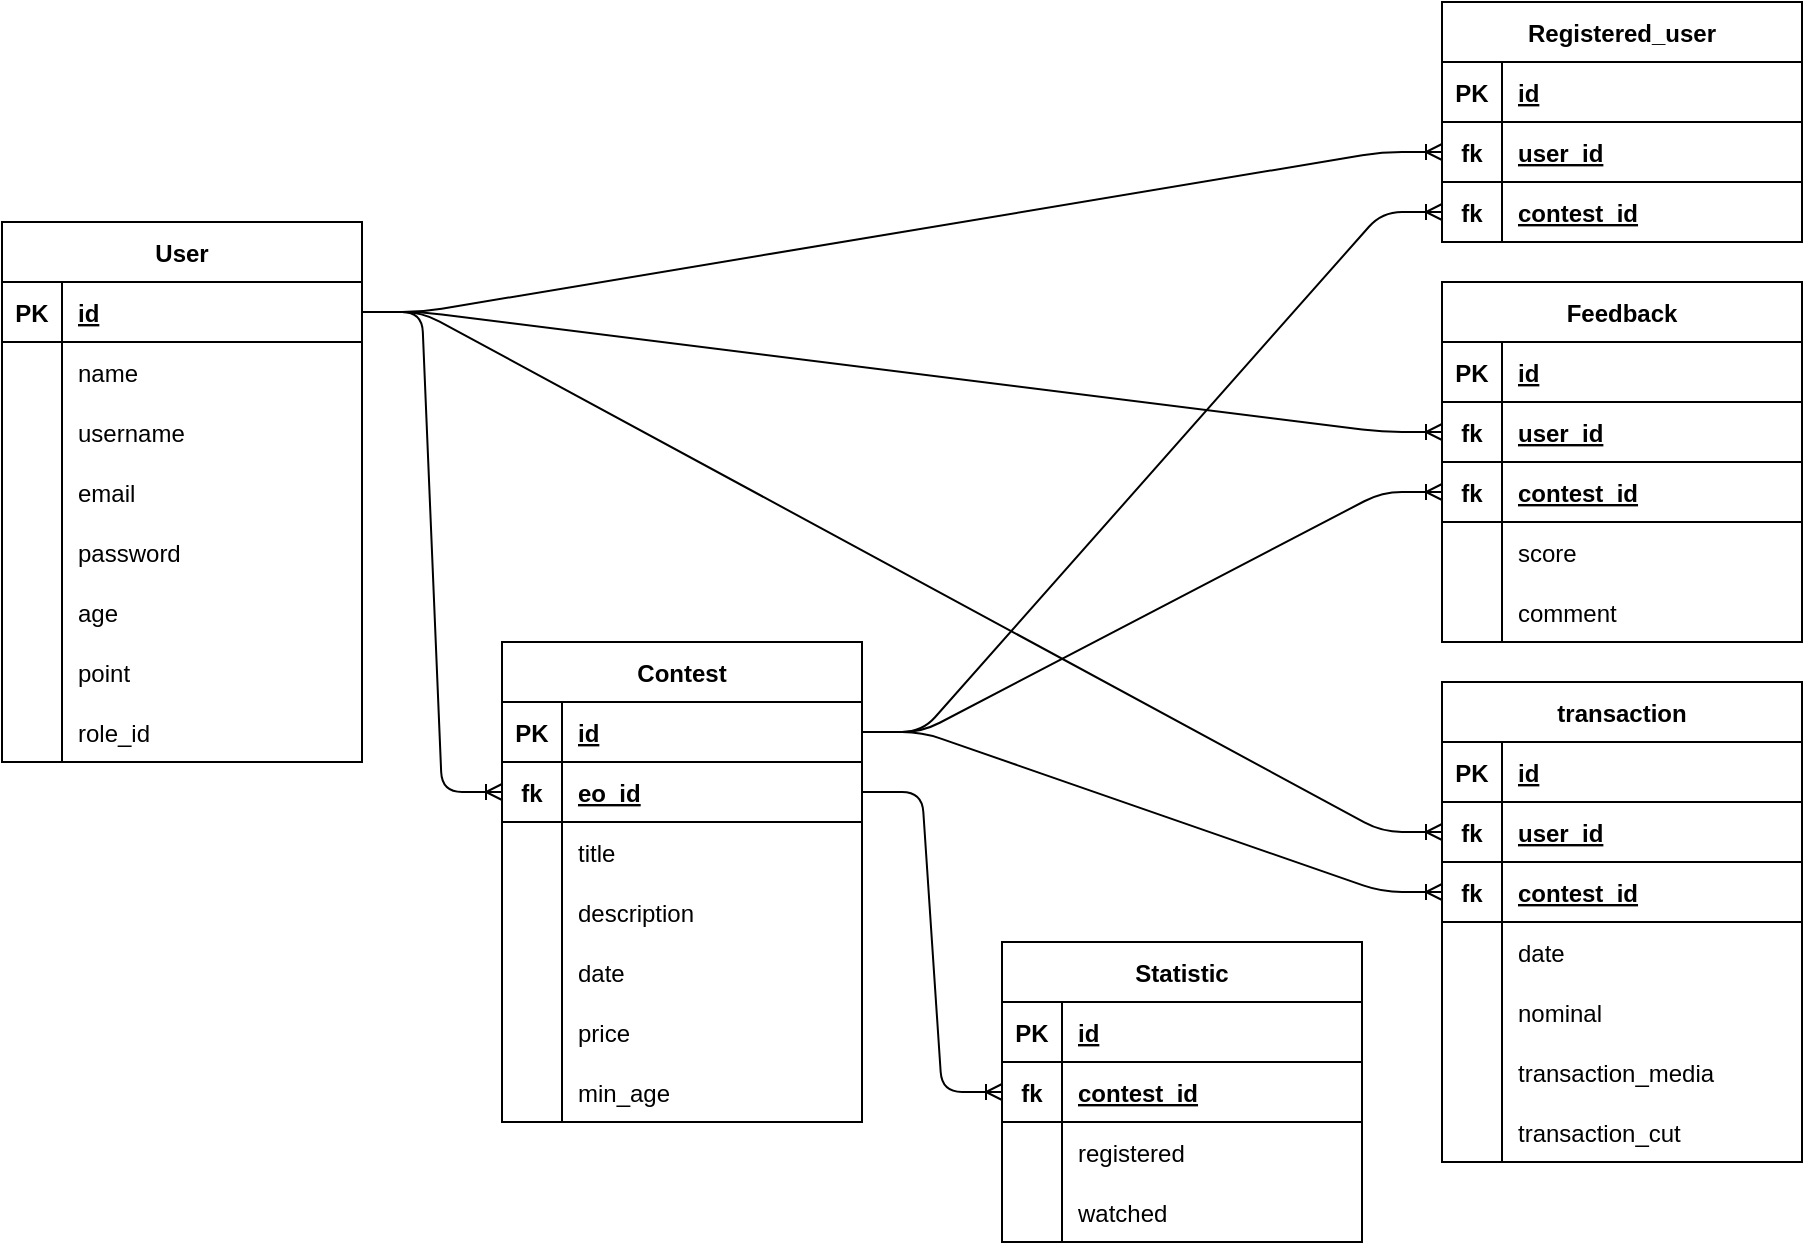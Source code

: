<mxfile version="13.7.9" type="device"><diagram id="289aoKU1SkO0a2Dhedqb" name="Page-1"><mxGraphModel dx="1240" dy="761" grid="1" gridSize="10" guides="1" tooltips="1" connect="1" arrows="1" fold="1" page="0" pageScale="1" pageWidth="850" pageHeight="1100" math="0" shadow="0"><root><mxCell id="0"/><mxCell id="1" parent="0"/><mxCell id="FfAV3dslwJQSL78X-hpX-55" style="edgeStyle=entityRelationEdgeStyle;orthogonalLoop=1;jettySize=auto;html=1;exitX=1;exitY=0.5;exitDx=0;exitDy=0;entryX=0;entryY=0.5;entryDx=0;entryDy=0;endArrow=ERoneToMany;fontSize=12;" parent="1" source="FfAV3dslwJQSL78X-hpX-2" target="FfAV3dslwJQSL78X-hpX-49" edge="1"><mxGeometry relative="1" as="geometry"/></mxCell><mxCell id="BCrbyeC83OzOymxAbKwZ-53" style="edgeStyle=entityRelationEdgeStyle;orthogonalLoop=1;jettySize=auto;html=1;exitX=1;exitY=0.5;exitDx=0;exitDy=0;entryX=0;entryY=0.5;entryDx=0;entryDy=0;endArrow=ERoneToMany;fontSize=12;" edge="1" parent="1" source="FfAV3dslwJQSL78X-hpX-28" target="BCrbyeC83OzOymxAbKwZ-49"><mxGeometry relative="1" as="geometry"/></mxCell><mxCell id="BCrbyeC83OzOymxAbKwZ-54" style="edgeStyle=entityRelationEdgeStyle;orthogonalLoop=1;jettySize=auto;html=1;exitX=1;exitY=0.5;exitDx=0;exitDy=0;entryX=0;entryY=0.5;entryDx=0;entryDy=0;endArrow=ERoneToMany;fontSize=12;" edge="1" parent="1" source="FfAV3dslwJQSL78X-hpX-2" target="BCrbyeC83OzOymxAbKwZ-40"><mxGeometry relative="1" as="geometry"/></mxCell><mxCell id="BCrbyeC83OzOymxAbKwZ-55" style="edgeStyle=entityRelationEdgeStyle;orthogonalLoop=1;jettySize=auto;html=1;exitX=1;exitY=0.5;exitDx=0;exitDy=0;entryX=0;entryY=0.5;entryDx=0;entryDy=0;endArrow=ERoneToMany;fontSize=12;" edge="1" parent="1" source="FfAV3dslwJQSL78X-hpX-49" target="BCrbyeC83OzOymxAbKwZ-1"><mxGeometry relative="1" as="geometry"/></mxCell><mxCell id="BCrbyeC83OzOymxAbKwZ-56" style="edgeStyle=entityRelationEdgeStyle;orthogonalLoop=1;jettySize=auto;html=1;exitX=1;exitY=0.5;exitDx=0;exitDy=0;entryX=0;entryY=0.5;entryDx=0;entryDy=0;endArrow=ERoneToMany;fontSize=12;" edge="1" parent="1" source="FfAV3dslwJQSL78X-hpX-28" target="BCrbyeC83OzOymxAbKwZ-24"><mxGeometry relative="1" as="geometry"/></mxCell><mxCell id="BCrbyeC83OzOymxAbKwZ-57" style="edgeStyle=entityRelationEdgeStyle;orthogonalLoop=1;jettySize=auto;html=1;exitX=1;exitY=0.5;exitDx=0;exitDy=0;entryX=0;entryY=0.5;entryDx=0;entryDy=0;endArrow=ERoneToMany;fontSize=12;" edge="1" parent="1" source="FfAV3dslwJQSL78X-hpX-2" target="BCrbyeC83OzOymxAbKwZ-33"><mxGeometry relative="1" as="geometry"/></mxCell><mxCell id="BCrbyeC83OzOymxAbKwZ-89" style="edgeStyle=entityRelationEdgeStyle;orthogonalLoop=1;jettySize=auto;html=1;exitX=1;exitY=0.5;exitDx=0;exitDy=0;entryX=0;entryY=0.5;entryDx=0;entryDy=0;endArrow=ERoneToMany;fontSize=12;" edge="1" parent="1" source="FfAV3dslwJQSL78X-hpX-2" target="BCrbyeC83OzOymxAbKwZ-68"><mxGeometry relative="1" as="geometry"/></mxCell><mxCell id="BCrbyeC83OzOymxAbKwZ-90" style="edgeStyle=entityRelationEdgeStyle;orthogonalLoop=1;jettySize=auto;html=1;exitX=1;exitY=0.5;exitDx=0;exitDy=0;entryX=0;entryY=0.5;entryDx=0;entryDy=0;endArrow=ERoneToMany;fontSize=12;" edge="1" parent="1" source="FfAV3dslwJQSL78X-hpX-28" target="BCrbyeC83OzOymxAbKwZ-86"><mxGeometry relative="1" as="geometry"/></mxCell><mxCell id="FfAV3dslwJQSL78X-hpX-1" value="User" style="shape=table;startSize=30;container=1;collapsible=1;childLayout=tableLayout;fixedRows=1;rowLines=0;fontStyle=1;align=center;resizeLast=1;" parent="1" vertex="1"><mxGeometry x="40" y="150" width="180" height="270" as="geometry"/></mxCell><mxCell id="FfAV3dslwJQSL78X-hpX-2" value="" style="shape=partialRectangle;collapsible=0;dropTarget=0;pointerEvents=0;fillColor=none;top=0;left=0;bottom=1;right=0;points=[[0,0.5],[1,0.5]];portConstraint=eastwest;" parent="FfAV3dslwJQSL78X-hpX-1" vertex="1"><mxGeometry y="30" width="180" height="30" as="geometry"/></mxCell><mxCell id="FfAV3dslwJQSL78X-hpX-3" value="PK" style="shape=partialRectangle;connectable=0;fillColor=none;top=0;left=0;bottom=0;right=0;fontStyle=1;overflow=hidden;" parent="FfAV3dslwJQSL78X-hpX-2" vertex="1"><mxGeometry width="30" height="30" as="geometry"/></mxCell><mxCell id="FfAV3dslwJQSL78X-hpX-4" value="id" style="shape=partialRectangle;connectable=0;fillColor=none;top=0;left=0;bottom=0;right=0;align=left;spacingLeft=6;fontStyle=5;overflow=hidden;" parent="FfAV3dslwJQSL78X-hpX-2" vertex="1"><mxGeometry x="30" width="150" height="30" as="geometry"/></mxCell><mxCell id="FfAV3dslwJQSL78X-hpX-5" value="" style="shape=partialRectangle;collapsible=0;dropTarget=0;pointerEvents=0;fillColor=none;top=0;left=0;bottom=0;right=0;points=[[0,0.5],[1,0.5]];portConstraint=eastwest;" parent="FfAV3dslwJQSL78X-hpX-1" vertex="1"><mxGeometry y="60" width="180" height="30" as="geometry"/></mxCell><mxCell id="FfAV3dslwJQSL78X-hpX-6" value="" style="shape=partialRectangle;connectable=0;fillColor=none;top=0;left=0;bottom=0;right=0;editable=1;overflow=hidden;" parent="FfAV3dslwJQSL78X-hpX-5" vertex="1"><mxGeometry width="30" height="30" as="geometry"/></mxCell><mxCell id="FfAV3dslwJQSL78X-hpX-7" value="name" style="shape=partialRectangle;connectable=0;fillColor=none;top=0;left=0;bottom=0;right=0;align=left;spacingLeft=6;overflow=hidden;" parent="FfAV3dslwJQSL78X-hpX-5" vertex="1"><mxGeometry x="30" width="150" height="30" as="geometry"/></mxCell><mxCell id="FfAV3dslwJQSL78X-hpX-15" value="" style="shape=partialRectangle;collapsible=0;dropTarget=0;pointerEvents=0;fillColor=none;top=0;left=0;bottom=0;right=0;points=[[0,0.5],[1,0.5]];portConstraint=eastwest;" parent="FfAV3dslwJQSL78X-hpX-1" vertex="1"><mxGeometry y="90" width="180" height="30" as="geometry"/></mxCell><mxCell id="FfAV3dslwJQSL78X-hpX-16" value="" style="shape=partialRectangle;connectable=0;fillColor=none;top=0;left=0;bottom=0;right=0;editable=1;overflow=hidden;" parent="FfAV3dslwJQSL78X-hpX-15" vertex="1"><mxGeometry width="30" height="30" as="geometry"/></mxCell><mxCell id="FfAV3dslwJQSL78X-hpX-17" value="username" style="shape=partialRectangle;connectable=0;fillColor=none;top=0;left=0;bottom=0;right=0;align=left;spacingLeft=6;overflow=hidden;" parent="FfAV3dslwJQSL78X-hpX-15" vertex="1"><mxGeometry x="30" width="150" height="30" as="geometry"/></mxCell><mxCell id="FfAV3dslwJQSL78X-hpX-18" value="" style="shape=partialRectangle;collapsible=0;dropTarget=0;pointerEvents=0;fillColor=none;top=0;left=0;bottom=0;right=0;points=[[0,0.5],[1,0.5]];portConstraint=eastwest;" parent="FfAV3dslwJQSL78X-hpX-1" vertex="1"><mxGeometry y="120" width="180" height="30" as="geometry"/></mxCell><mxCell id="FfAV3dslwJQSL78X-hpX-19" value="" style="shape=partialRectangle;connectable=0;fillColor=none;top=0;left=0;bottom=0;right=0;editable=1;overflow=hidden;" parent="FfAV3dslwJQSL78X-hpX-18" vertex="1"><mxGeometry width="30" height="30" as="geometry"/></mxCell><mxCell id="FfAV3dslwJQSL78X-hpX-20" value="email" style="shape=partialRectangle;connectable=0;fillColor=none;top=0;left=0;bottom=0;right=0;align=left;spacingLeft=6;overflow=hidden;" parent="FfAV3dslwJQSL78X-hpX-18" vertex="1"><mxGeometry x="30" width="150" height="30" as="geometry"/></mxCell><mxCell id="FfAV3dslwJQSL78X-hpX-21" value="" style="shape=partialRectangle;collapsible=0;dropTarget=0;pointerEvents=0;fillColor=none;top=0;left=0;bottom=0;right=0;points=[[0,0.5],[1,0.5]];portConstraint=eastwest;" parent="FfAV3dslwJQSL78X-hpX-1" vertex="1"><mxGeometry y="150" width="180" height="30" as="geometry"/></mxCell><mxCell id="FfAV3dslwJQSL78X-hpX-22" value="" style="shape=partialRectangle;connectable=0;fillColor=none;top=0;left=0;bottom=0;right=0;editable=1;overflow=hidden;" parent="FfAV3dslwJQSL78X-hpX-21" vertex="1"><mxGeometry width="30" height="30" as="geometry"/></mxCell><mxCell id="FfAV3dslwJQSL78X-hpX-23" value="password" style="shape=partialRectangle;connectable=0;fillColor=none;top=0;left=0;bottom=0;right=0;align=left;spacingLeft=6;overflow=hidden;" parent="FfAV3dslwJQSL78X-hpX-21" vertex="1"><mxGeometry x="30" width="150" height="30" as="geometry"/></mxCell><mxCell id="FfAV3dslwJQSL78X-hpX-24" value="" style="shape=partialRectangle;collapsible=0;dropTarget=0;pointerEvents=0;fillColor=none;top=0;left=0;bottom=0;right=0;points=[[0,0.5],[1,0.5]];portConstraint=eastwest;" parent="FfAV3dslwJQSL78X-hpX-1" vertex="1"><mxGeometry y="180" width="180" height="30" as="geometry"/></mxCell><mxCell id="FfAV3dslwJQSL78X-hpX-25" value="" style="shape=partialRectangle;connectable=0;fillColor=none;top=0;left=0;bottom=0;right=0;editable=1;overflow=hidden;" parent="FfAV3dslwJQSL78X-hpX-24" vertex="1"><mxGeometry width="30" height="30" as="geometry"/></mxCell><mxCell id="FfAV3dslwJQSL78X-hpX-26" value="age" style="shape=partialRectangle;connectable=0;fillColor=none;top=0;left=0;bottom=0;right=0;align=left;spacingLeft=6;overflow=hidden;" parent="FfAV3dslwJQSL78X-hpX-24" vertex="1"><mxGeometry x="30" width="150" height="30" as="geometry"/></mxCell><mxCell id="BCrbyeC83OzOymxAbKwZ-58" value="" style="shape=partialRectangle;collapsible=0;dropTarget=0;pointerEvents=0;fillColor=none;top=0;left=0;bottom=0;right=0;points=[[0,0.5],[1,0.5]];portConstraint=eastwest;" vertex="1" parent="FfAV3dslwJQSL78X-hpX-1"><mxGeometry y="210" width="180" height="30" as="geometry"/></mxCell><mxCell id="BCrbyeC83OzOymxAbKwZ-59" value="" style="shape=partialRectangle;connectable=0;fillColor=none;top=0;left=0;bottom=0;right=0;editable=1;overflow=hidden;" vertex="1" parent="BCrbyeC83OzOymxAbKwZ-58"><mxGeometry width="30" height="30" as="geometry"/></mxCell><mxCell id="BCrbyeC83OzOymxAbKwZ-60" value="point" style="shape=partialRectangle;connectable=0;fillColor=none;top=0;left=0;bottom=0;right=0;align=left;spacingLeft=6;overflow=hidden;" vertex="1" parent="BCrbyeC83OzOymxAbKwZ-58"><mxGeometry x="30" width="150" height="30" as="geometry"/></mxCell><mxCell id="FfAV3dslwJQSL78X-hpX-46" value="" style="shape=partialRectangle;collapsible=0;dropTarget=0;pointerEvents=0;fillColor=none;top=0;left=0;bottom=0;right=0;points=[[0,0.5],[1,0.5]];portConstraint=eastwest;" parent="FfAV3dslwJQSL78X-hpX-1" vertex="1"><mxGeometry y="240" width="180" height="30" as="geometry"/></mxCell><mxCell id="FfAV3dslwJQSL78X-hpX-47" value="" style="shape=partialRectangle;connectable=0;fillColor=none;top=0;left=0;bottom=0;right=0;editable=1;overflow=hidden;" parent="FfAV3dslwJQSL78X-hpX-46" vertex="1"><mxGeometry width="30" height="30" as="geometry"/></mxCell><mxCell id="FfAV3dslwJQSL78X-hpX-48" value="role_id" style="shape=partialRectangle;connectable=0;fillColor=none;top=0;left=0;bottom=0;right=0;align=left;spacingLeft=6;overflow=hidden;" parent="FfAV3dslwJQSL78X-hpX-46" vertex="1"><mxGeometry x="30" width="150" height="30" as="geometry"/></mxCell><mxCell id="FfAV3dslwJQSL78X-hpX-27" value="Contest" style="shape=table;startSize=30;container=1;collapsible=1;childLayout=tableLayout;fixedRows=1;rowLines=0;fontStyle=1;align=center;resizeLast=1;" parent="1" vertex="1"><mxGeometry x="290" y="360" width="180" height="240" as="geometry"/></mxCell><mxCell id="FfAV3dslwJQSL78X-hpX-28" value="" style="shape=partialRectangle;collapsible=0;dropTarget=0;pointerEvents=0;fillColor=none;top=0;left=0;bottom=1;right=0;points=[[0,0.5],[1,0.5]];portConstraint=eastwest;" parent="FfAV3dslwJQSL78X-hpX-27" vertex="1"><mxGeometry y="30" width="180" height="30" as="geometry"/></mxCell><mxCell id="FfAV3dslwJQSL78X-hpX-29" value="PK" style="shape=partialRectangle;connectable=0;fillColor=none;top=0;left=0;bottom=0;right=0;fontStyle=1;overflow=hidden;" parent="FfAV3dslwJQSL78X-hpX-28" vertex="1"><mxGeometry width="30" height="30" as="geometry"/></mxCell><mxCell id="FfAV3dslwJQSL78X-hpX-30" value="id" style="shape=partialRectangle;connectable=0;fillColor=none;top=0;left=0;bottom=0;right=0;align=left;spacingLeft=6;fontStyle=5;overflow=hidden;" parent="FfAV3dslwJQSL78X-hpX-28" vertex="1"><mxGeometry x="30" width="150" height="30" as="geometry"/></mxCell><mxCell id="FfAV3dslwJQSL78X-hpX-49" value="" style="shape=partialRectangle;collapsible=0;dropTarget=0;pointerEvents=0;fillColor=none;top=0;left=0;bottom=1;right=0;points=[[0,0.5],[1,0.5]];portConstraint=eastwest;" parent="FfAV3dslwJQSL78X-hpX-27" vertex="1"><mxGeometry y="60" width="180" height="30" as="geometry"/></mxCell><mxCell id="FfAV3dslwJQSL78X-hpX-50" value="fk" style="shape=partialRectangle;connectable=0;fillColor=none;top=0;left=0;bottom=0;right=0;fontStyle=1;overflow=hidden;" parent="FfAV3dslwJQSL78X-hpX-49" vertex="1"><mxGeometry width="30" height="30" as="geometry"/></mxCell><mxCell id="FfAV3dslwJQSL78X-hpX-51" value="eo_id" style="shape=partialRectangle;connectable=0;fillColor=none;top=0;left=0;bottom=0;right=0;align=left;spacingLeft=6;fontStyle=5;overflow=hidden;" parent="FfAV3dslwJQSL78X-hpX-49" vertex="1"><mxGeometry x="30" width="150" height="30" as="geometry"/></mxCell><mxCell id="FfAV3dslwJQSL78X-hpX-34" value="" style="shape=partialRectangle;collapsible=0;dropTarget=0;pointerEvents=0;fillColor=none;top=0;left=0;bottom=0;right=0;points=[[0,0.5],[1,0.5]];portConstraint=eastwest;" parent="FfAV3dslwJQSL78X-hpX-27" vertex="1"><mxGeometry y="90" width="180" height="30" as="geometry"/></mxCell><mxCell id="FfAV3dslwJQSL78X-hpX-35" value="" style="shape=partialRectangle;connectable=0;fillColor=none;top=0;left=0;bottom=0;right=0;editable=1;overflow=hidden;" parent="FfAV3dslwJQSL78X-hpX-34" vertex="1"><mxGeometry width="30" height="30" as="geometry"/></mxCell><mxCell id="FfAV3dslwJQSL78X-hpX-36" value="title" style="shape=partialRectangle;connectable=0;fillColor=none;top=0;left=0;bottom=0;right=0;align=left;spacingLeft=6;overflow=hidden;" parent="FfAV3dslwJQSL78X-hpX-34" vertex="1"><mxGeometry x="30" width="150" height="30" as="geometry"/></mxCell><mxCell id="FfAV3dslwJQSL78X-hpX-37" value="" style="shape=partialRectangle;collapsible=0;dropTarget=0;pointerEvents=0;fillColor=none;top=0;left=0;bottom=0;right=0;points=[[0,0.5],[1,0.5]];portConstraint=eastwest;" parent="FfAV3dslwJQSL78X-hpX-27" vertex="1"><mxGeometry y="120" width="180" height="30" as="geometry"/></mxCell><mxCell id="FfAV3dslwJQSL78X-hpX-38" value="" style="shape=partialRectangle;connectable=0;fillColor=none;top=0;left=0;bottom=0;right=0;editable=1;overflow=hidden;" parent="FfAV3dslwJQSL78X-hpX-37" vertex="1"><mxGeometry width="30" height="30" as="geometry"/></mxCell><mxCell id="FfAV3dslwJQSL78X-hpX-39" value="description" style="shape=partialRectangle;connectable=0;fillColor=none;top=0;left=0;bottom=0;right=0;align=left;spacingLeft=6;overflow=hidden;" parent="FfAV3dslwJQSL78X-hpX-37" vertex="1"><mxGeometry x="30" width="150" height="30" as="geometry"/></mxCell><mxCell id="FfAV3dslwJQSL78X-hpX-43" value="" style="shape=partialRectangle;collapsible=0;dropTarget=0;pointerEvents=0;fillColor=none;top=0;left=0;bottom=0;right=0;points=[[0,0.5],[1,0.5]];portConstraint=eastwest;" parent="FfAV3dslwJQSL78X-hpX-27" vertex="1"><mxGeometry y="150" width="180" height="30" as="geometry"/></mxCell><mxCell id="FfAV3dslwJQSL78X-hpX-44" value="" style="shape=partialRectangle;connectable=0;fillColor=none;top=0;left=0;bottom=0;right=0;editable=1;overflow=hidden;" parent="FfAV3dslwJQSL78X-hpX-43" vertex="1"><mxGeometry width="30" height="30" as="geometry"/></mxCell><mxCell id="FfAV3dslwJQSL78X-hpX-45" value="date" style="shape=partialRectangle;connectable=0;fillColor=none;top=0;left=0;bottom=0;right=0;align=left;spacingLeft=6;overflow=hidden;" parent="FfAV3dslwJQSL78X-hpX-43" vertex="1"><mxGeometry x="30" width="150" height="30" as="geometry"/></mxCell><mxCell id="FfAV3dslwJQSL78X-hpX-52" value="" style="shape=partialRectangle;collapsible=0;dropTarget=0;pointerEvents=0;fillColor=none;top=0;left=0;bottom=0;right=0;points=[[0,0.5],[1,0.5]];portConstraint=eastwest;" parent="FfAV3dslwJQSL78X-hpX-27" vertex="1"><mxGeometry y="180" width="180" height="30" as="geometry"/></mxCell><mxCell id="FfAV3dslwJQSL78X-hpX-53" value="" style="shape=partialRectangle;connectable=0;fillColor=none;top=0;left=0;bottom=0;right=0;editable=1;overflow=hidden;" parent="FfAV3dslwJQSL78X-hpX-52" vertex="1"><mxGeometry width="30" height="30" as="geometry"/></mxCell><mxCell id="FfAV3dslwJQSL78X-hpX-54" value="price" style="shape=partialRectangle;connectable=0;fillColor=none;top=0;left=0;bottom=0;right=0;align=left;spacingLeft=6;overflow=hidden;" parent="FfAV3dslwJQSL78X-hpX-52" vertex="1"><mxGeometry x="30" width="150" height="30" as="geometry"/></mxCell><mxCell id="BCrbyeC83OzOymxAbKwZ-61" value="" style="shape=partialRectangle;collapsible=0;dropTarget=0;pointerEvents=0;fillColor=none;top=0;left=0;bottom=0;right=0;points=[[0,0.5],[1,0.5]];portConstraint=eastwest;" vertex="1" parent="FfAV3dslwJQSL78X-hpX-27"><mxGeometry y="210" width="180" height="30" as="geometry"/></mxCell><mxCell id="BCrbyeC83OzOymxAbKwZ-62" value="" style="shape=partialRectangle;connectable=0;fillColor=none;top=0;left=0;bottom=0;right=0;editable=1;overflow=hidden;" vertex="1" parent="BCrbyeC83OzOymxAbKwZ-61"><mxGeometry width="30" height="30" as="geometry"/></mxCell><mxCell id="BCrbyeC83OzOymxAbKwZ-63" value="min_age" style="shape=partialRectangle;connectable=0;fillColor=none;top=0;left=0;bottom=0;right=0;align=left;spacingLeft=6;overflow=hidden;" vertex="1" parent="BCrbyeC83OzOymxAbKwZ-61"><mxGeometry x="30" width="150" height="30" as="geometry"/></mxCell><mxCell id="BCrbyeC83OzOymxAbKwZ-1" value="Statistic" style="shape=table;startSize=30;container=1;collapsible=1;childLayout=tableLayout;fixedRows=1;rowLines=0;fontStyle=1;align=center;resizeLast=1;" vertex="1" parent="1"><mxGeometry x="540" y="510" width="180" height="150" as="geometry"/></mxCell><mxCell id="BCrbyeC83OzOymxAbKwZ-2" value="" style="shape=partialRectangle;collapsible=0;dropTarget=0;pointerEvents=0;fillColor=none;top=0;left=0;bottom=1;right=0;points=[[0,0.5],[1,0.5]];portConstraint=eastwest;" vertex="1" parent="BCrbyeC83OzOymxAbKwZ-1"><mxGeometry y="30" width="180" height="30" as="geometry"/></mxCell><mxCell id="BCrbyeC83OzOymxAbKwZ-3" value="PK" style="shape=partialRectangle;connectable=0;fillColor=none;top=0;left=0;bottom=0;right=0;fontStyle=1;overflow=hidden;" vertex="1" parent="BCrbyeC83OzOymxAbKwZ-2"><mxGeometry width="30" height="30" as="geometry"/></mxCell><mxCell id="BCrbyeC83OzOymxAbKwZ-4" value="id" style="shape=partialRectangle;connectable=0;fillColor=none;top=0;left=0;bottom=0;right=0;align=left;spacingLeft=6;fontStyle=5;overflow=hidden;" vertex="1" parent="BCrbyeC83OzOymxAbKwZ-2"><mxGeometry x="30" width="150" height="30" as="geometry"/></mxCell><mxCell id="BCrbyeC83OzOymxAbKwZ-5" value="" style="shape=partialRectangle;collapsible=0;dropTarget=0;pointerEvents=0;fillColor=none;top=0;left=0;bottom=1;right=0;points=[[0,0.5],[1,0.5]];portConstraint=eastwest;" vertex="1" parent="BCrbyeC83OzOymxAbKwZ-1"><mxGeometry y="60" width="180" height="30" as="geometry"/></mxCell><mxCell id="BCrbyeC83OzOymxAbKwZ-6" value="fk" style="shape=partialRectangle;connectable=0;fillColor=none;top=0;left=0;bottom=0;right=0;fontStyle=1;overflow=hidden;" vertex="1" parent="BCrbyeC83OzOymxAbKwZ-5"><mxGeometry width="30" height="30" as="geometry"/></mxCell><mxCell id="BCrbyeC83OzOymxAbKwZ-7" value="contest_id" style="shape=partialRectangle;connectable=0;fillColor=none;top=0;left=0;bottom=0;right=0;align=left;spacingLeft=6;fontStyle=5;overflow=hidden;" vertex="1" parent="BCrbyeC83OzOymxAbKwZ-5"><mxGeometry x="30" width="150" height="30" as="geometry"/></mxCell><mxCell id="BCrbyeC83OzOymxAbKwZ-8" value="" style="shape=partialRectangle;collapsible=0;dropTarget=0;pointerEvents=0;fillColor=none;top=0;left=0;bottom=0;right=0;points=[[0,0.5],[1,0.5]];portConstraint=eastwest;" vertex="1" parent="BCrbyeC83OzOymxAbKwZ-1"><mxGeometry y="90" width="180" height="30" as="geometry"/></mxCell><mxCell id="BCrbyeC83OzOymxAbKwZ-9" value="" style="shape=partialRectangle;connectable=0;fillColor=none;top=0;left=0;bottom=0;right=0;editable=1;overflow=hidden;" vertex="1" parent="BCrbyeC83OzOymxAbKwZ-8"><mxGeometry width="30" height="30" as="geometry"/></mxCell><mxCell id="BCrbyeC83OzOymxAbKwZ-10" value="registered" style="shape=partialRectangle;connectable=0;fillColor=none;top=0;left=0;bottom=0;right=0;align=left;spacingLeft=6;overflow=hidden;" vertex="1" parent="BCrbyeC83OzOymxAbKwZ-8"><mxGeometry x="30" width="150" height="30" as="geometry"/></mxCell><mxCell id="BCrbyeC83OzOymxAbKwZ-11" value="" style="shape=partialRectangle;collapsible=0;dropTarget=0;pointerEvents=0;fillColor=none;top=0;left=0;bottom=0;right=0;points=[[0,0.5],[1,0.5]];portConstraint=eastwest;" vertex="1" parent="BCrbyeC83OzOymxAbKwZ-1"><mxGeometry y="120" width="180" height="30" as="geometry"/></mxCell><mxCell id="BCrbyeC83OzOymxAbKwZ-12" value="" style="shape=partialRectangle;connectable=0;fillColor=none;top=0;left=0;bottom=0;right=0;editable=1;overflow=hidden;" vertex="1" parent="BCrbyeC83OzOymxAbKwZ-11"><mxGeometry width="30" height="30" as="geometry"/></mxCell><mxCell id="BCrbyeC83OzOymxAbKwZ-13" value="watched" style="shape=partialRectangle;connectable=0;fillColor=none;top=0;left=0;bottom=0;right=0;align=left;spacingLeft=6;overflow=hidden;" vertex="1" parent="BCrbyeC83OzOymxAbKwZ-11"><mxGeometry x="30" width="150" height="30" as="geometry"/></mxCell><mxCell id="BCrbyeC83OzOymxAbKwZ-64" value="transaction" style="shape=table;startSize=30;container=1;collapsible=1;childLayout=tableLayout;fixedRows=1;rowLines=0;fontStyle=1;align=center;resizeLast=1;" vertex="1" parent="1"><mxGeometry x="760" y="380" width="180" height="240" as="geometry"/></mxCell><mxCell id="BCrbyeC83OzOymxAbKwZ-65" value="" style="shape=partialRectangle;collapsible=0;dropTarget=0;pointerEvents=0;fillColor=none;top=0;left=0;bottom=1;right=0;points=[[0,0.5],[1,0.5]];portConstraint=eastwest;" vertex="1" parent="BCrbyeC83OzOymxAbKwZ-64"><mxGeometry y="30" width="180" height="30" as="geometry"/></mxCell><mxCell id="BCrbyeC83OzOymxAbKwZ-66" value="PK" style="shape=partialRectangle;connectable=0;fillColor=none;top=0;left=0;bottom=0;right=0;fontStyle=1;overflow=hidden;" vertex="1" parent="BCrbyeC83OzOymxAbKwZ-65"><mxGeometry width="30" height="30" as="geometry"/></mxCell><mxCell id="BCrbyeC83OzOymxAbKwZ-67" value="id" style="shape=partialRectangle;connectable=0;fillColor=none;top=0;left=0;bottom=0;right=0;align=left;spacingLeft=6;fontStyle=5;overflow=hidden;" vertex="1" parent="BCrbyeC83OzOymxAbKwZ-65"><mxGeometry x="30" width="150" height="30" as="geometry"/></mxCell><mxCell id="BCrbyeC83OzOymxAbKwZ-68" value="" style="shape=partialRectangle;collapsible=0;dropTarget=0;pointerEvents=0;fillColor=none;top=0;left=0;bottom=1;right=0;points=[[0,0.5],[1,0.5]];portConstraint=eastwest;" vertex="1" parent="BCrbyeC83OzOymxAbKwZ-64"><mxGeometry y="60" width="180" height="30" as="geometry"/></mxCell><mxCell id="BCrbyeC83OzOymxAbKwZ-69" value="fk" style="shape=partialRectangle;connectable=0;fillColor=none;top=0;left=0;bottom=0;right=0;fontStyle=1;overflow=hidden;" vertex="1" parent="BCrbyeC83OzOymxAbKwZ-68"><mxGeometry width="30" height="30" as="geometry"/></mxCell><mxCell id="BCrbyeC83OzOymxAbKwZ-70" value="user_id" style="shape=partialRectangle;connectable=0;fillColor=none;top=0;left=0;bottom=0;right=0;align=left;spacingLeft=6;fontStyle=5;overflow=hidden;" vertex="1" parent="BCrbyeC83OzOymxAbKwZ-68"><mxGeometry x="30" width="150" height="30" as="geometry"/></mxCell><mxCell id="BCrbyeC83OzOymxAbKwZ-86" value="" style="shape=partialRectangle;collapsible=0;dropTarget=0;pointerEvents=0;fillColor=none;top=0;left=0;bottom=1;right=0;points=[[0,0.5],[1,0.5]];portConstraint=eastwest;" vertex="1" parent="BCrbyeC83OzOymxAbKwZ-64"><mxGeometry y="90" width="180" height="30" as="geometry"/></mxCell><mxCell id="BCrbyeC83OzOymxAbKwZ-87" value="fk" style="shape=partialRectangle;connectable=0;fillColor=none;top=0;left=0;bottom=0;right=0;fontStyle=1;overflow=hidden;" vertex="1" parent="BCrbyeC83OzOymxAbKwZ-86"><mxGeometry width="30" height="30" as="geometry"/></mxCell><mxCell id="BCrbyeC83OzOymxAbKwZ-88" value="contest_id" style="shape=partialRectangle;connectable=0;fillColor=none;top=0;left=0;bottom=0;right=0;align=left;spacingLeft=6;fontStyle=5;overflow=hidden;" vertex="1" parent="BCrbyeC83OzOymxAbKwZ-86"><mxGeometry x="30" width="150" height="30" as="geometry"/></mxCell><mxCell id="BCrbyeC83OzOymxAbKwZ-71" value="" style="shape=partialRectangle;collapsible=0;dropTarget=0;pointerEvents=0;fillColor=none;top=0;left=0;bottom=0;right=0;points=[[0,0.5],[1,0.5]];portConstraint=eastwest;" vertex="1" parent="BCrbyeC83OzOymxAbKwZ-64"><mxGeometry y="120" width="180" height="30" as="geometry"/></mxCell><mxCell id="BCrbyeC83OzOymxAbKwZ-72" value="" style="shape=partialRectangle;connectable=0;fillColor=none;top=0;left=0;bottom=0;right=0;editable=1;overflow=hidden;" vertex="1" parent="BCrbyeC83OzOymxAbKwZ-71"><mxGeometry width="30" height="30" as="geometry"/></mxCell><mxCell id="BCrbyeC83OzOymxAbKwZ-73" value="date" style="shape=partialRectangle;connectable=0;fillColor=none;top=0;left=0;bottom=0;right=0;align=left;spacingLeft=6;overflow=hidden;" vertex="1" parent="BCrbyeC83OzOymxAbKwZ-71"><mxGeometry x="30" width="150" height="30" as="geometry"/></mxCell><mxCell id="BCrbyeC83OzOymxAbKwZ-74" value="" style="shape=partialRectangle;collapsible=0;dropTarget=0;pointerEvents=0;fillColor=none;top=0;left=0;bottom=0;right=0;points=[[0,0.5],[1,0.5]];portConstraint=eastwest;" vertex="1" parent="BCrbyeC83OzOymxAbKwZ-64"><mxGeometry y="150" width="180" height="30" as="geometry"/></mxCell><mxCell id="BCrbyeC83OzOymxAbKwZ-75" value="" style="shape=partialRectangle;connectable=0;fillColor=none;top=0;left=0;bottom=0;right=0;editable=1;overflow=hidden;" vertex="1" parent="BCrbyeC83OzOymxAbKwZ-74"><mxGeometry width="30" height="30" as="geometry"/></mxCell><mxCell id="BCrbyeC83OzOymxAbKwZ-76" value="nominal" style="shape=partialRectangle;connectable=0;fillColor=none;top=0;left=0;bottom=0;right=0;align=left;spacingLeft=6;overflow=hidden;" vertex="1" parent="BCrbyeC83OzOymxAbKwZ-74"><mxGeometry x="30" width="150" height="30" as="geometry"/></mxCell><mxCell id="BCrbyeC83OzOymxAbKwZ-77" value="" style="shape=partialRectangle;collapsible=0;dropTarget=0;pointerEvents=0;fillColor=none;top=0;left=0;bottom=0;right=0;points=[[0,0.5],[1,0.5]];portConstraint=eastwest;" vertex="1" parent="BCrbyeC83OzOymxAbKwZ-64"><mxGeometry y="180" width="180" height="30" as="geometry"/></mxCell><mxCell id="BCrbyeC83OzOymxAbKwZ-78" value="" style="shape=partialRectangle;connectable=0;fillColor=none;top=0;left=0;bottom=0;right=0;editable=1;overflow=hidden;" vertex="1" parent="BCrbyeC83OzOymxAbKwZ-77"><mxGeometry width="30" height="30" as="geometry"/></mxCell><mxCell id="BCrbyeC83OzOymxAbKwZ-79" value="transaction_media" style="shape=partialRectangle;connectable=0;fillColor=none;top=0;left=0;bottom=0;right=0;align=left;spacingLeft=6;overflow=hidden;" vertex="1" parent="BCrbyeC83OzOymxAbKwZ-77"><mxGeometry x="30" width="150" height="30" as="geometry"/></mxCell><mxCell id="BCrbyeC83OzOymxAbKwZ-80" value="" style="shape=partialRectangle;collapsible=0;dropTarget=0;pointerEvents=0;fillColor=none;top=0;left=0;bottom=0;right=0;points=[[0,0.5],[1,0.5]];portConstraint=eastwest;" vertex="1" parent="BCrbyeC83OzOymxAbKwZ-64"><mxGeometry y="210" width="180" height="30" as="geometry"/></mxCell><mxCell id="BCrbyeC83OzOymxAbKwZ-81" value="" style="shape=partialRectangle;connectable=0;fillColor=none;top=0;left=0;bottom=0;right=0;editable=1;overflow=hidden;" vertex="1" parent="BCrbyeC83OzOymxAbKwZ-80"><mxGeometry width="30" height="30" as="geometry"/></mxCell><mxCell id="BCrbyeC83OzOymxAbKwZ-82" value="transaction_cut" style="shape=partialRectangle;connectable=0;fillColor=none;top=0;left=0;bottom=0;right=0;align=left;spacingLeft=6;overflow=hidden;" vertex="1" parent="BCrbyeC83OzOymxAbKwZ-80"><mxGeometry x="30" width="150" height="30" as="geometry"/></mxCell><mxCell id="BCrbyeC83OzOymxAbKwZ-36" value="Registered_user" style="shape=table;startSize=30;container=1;collapsible=1;childLayout=tableLayout;fixedRows=1;rowLines=0;fontStyle=1;align=center;resizeLast=1;" vertex="1" parent="1"><mxGeometry x="760" y="40" width="180" height="120" as="geometry"/></mxCell><mxCell id="BCrbyeC83OzOymxAbKwZ-37" value="" style="shape=partialRectangle;collapsible=0;dropTarget=0;pointerEvents=0;fillColor=none;top=0;left=0;bottom=1;right=0;points=[[0,0.5],[1,0.5]];portConstraint=eastwest;" vertex="1" parent="BCrbyeC83OzOymxAbKwZ-36"><mxGeometry y="30" width="180" height="30" as="geometry"/></mxCell><mxCell id="BCrbyeC83OzOymxAbKwZ-38" value="PK" style="shape=partialRectangle;connectable=0;fillColor=none;top=0;left=0;bottom=0;right=0;fontStyle=1;overflow=hidden;" vertex="1" parent="BCrbyeC83OzOymxAbKwZ-37"><mxGeometry width="30" height="30" as="geometry"/></mxCell><mxCell id="BCrbyeC83OzOymxAbKwZ-39" value="id" style="shape=partialRectangle;connectable=0;fillColor=none;top=0;left=0;bottom=0;right=0;align=left;spacingLeft=6;fontStyle=5;overflow=hidden;" vertex="1" parent="BCrbyeC83OzOymxAbKwZ-37"><mxGeometry x="30" width="150" height="30" as="geometry"/></mxCell><mxCell id="BCrbyeC83OzOymxAbKwZ-40" value="" style="shape=partialRectangle;collapsible=0;dropTarget=0;pointerEvents=0;fillColor=none;top=0;left=0;bottom=1;right=0;points=[[0,0.5],[1,0.5]];portConstraint=eastwest;" vertex="1" parent="BCrbyeC83OzOymxAbKwZ-36"><mxGeometry y="60" width="180" height="30" as="geometry"/></mxCell><mxCell id="BCrbyeC83OzOymxAbKwZ-41" value="fk" style="shape=partialRectangle;connectable=0;fillColor=none;top=0;left=0;bottom=0;right=0;fontStyle=1;overflow=hidden;" vertex="1" parent="BCrbyeC83OzOymxAbKwZ-40"><mxGeometry width="30" height="30" as="geometry"/></mxCell><mxCell id="BCrbyeC83OzOymxAbKwZ-42" value="user_id" style="shape=partialRectangle;connectable=0;fillColor=none;top=0;left=0;bottom=0;right=0;align=left;spacingLeft=6;fontStyle=5;overflow=hidden;" vertex="1" parent="BCrbyeC83OzOymxAbKwZ-40"><mxGeometry x="30" width="150" height="30" as="geometry"/></mxCell><mxCell id="BCrbyeC83OzOymxAbKwZ-49" value="" style="shape=partialRectangle;collapsible=0;dropTarget=0;pointerEvents=0;fillColor=none;top=0;left=0;bottom=1;right=0;points=[[0,0.5],[1,0.5]];portConstraint=eastwest;" vertex="1" parent="BCrbyeC83OzOymxAbKwZ-36"><mxGeometry y="90" width="180" height="30" as="geometry"/></mxCell><mxCell id="BCrbyeC83OzOymxAbKwZ-50" value="fk" style="shape=partialRectangle;connectable=0;fillColor=none;top=0;left=0;bottom=0;right=0;fontStyle=1;overflow=hidden;" vertex="1" parent="BCrbyeC83OzOymxAbKwZ-49"><mxGeometry width="30" height="30" as="geometry"/></mxCell><mxCell id="BCrbyeC83OzOymxAbKwZ-51" value="contest_id" style="shape=partialRectangle;connectable=0;fillColor=none;top=0;left=0;bottom=0;right=0;align=left;spacingLeft=6;fontStyle=5;overflow=hidden;" vertex="1" parent="BCrbyeC83OzOymxAbKwZ-49"><mxGeometry x="30" width="150" height="30" as="geometry"/></mxCell><mxCell id="BCrbyeC83OzOymxAbKwZ-20" value="Feedback" style="shape=table;startSize=30;container=1;collapsible=1;childLayout=tableLayout;fixedRows=1;rowLines=0;fontStyle=1;align=center;resizeLast=1;" vertex="1" parent="1"><mxGeometry x="760" y="180" width="180" height="180" as="geometry"/></mxCell><mxCell id="BCrbyeC83OzOymxAbKwZ-21" value="" style="shape=partialRectangle;collapsible=0;dropTarget=0;pointerEvents=0;fillColor=none;top=0;left=0;bottom=1;right=0;points=[[0,0.5],[1,0.5]];portConstraint=eastwest;" vertex="1" parent="BCrbyeC83OzOymxAbKwZ-20"><mxGeometry y="30" width="180" height="30" as="geometry"/></mxCell><mxCell id="BCrbyeC83OzOymxAbKwZ-22" value="PK" style="shape=partialRectangle;connectable=0;fillColor=none;top=0;left=0;bottom=0;right=0;fontStyle=1;overflow=hidden;" vertex="1" parent="BCrbyeC83OzOymxAbKwZ-21"><mxGeometry width="30" height="30" as="geometry"/></mxCell><mxCell id="BCrbyeC83OzOymxAbKwZ-23" value="id" style="shape=partialRectangle;connectable=0;fillColor=none;top=0;left=0;bottom=0;right=0;align=left;spacingLeft=6;fontStyle=5;overflow=hidden;" vertex="1" parent="BCrbyeC83OzOymxAbKwZ-21"><mxGeometry x="30" width="150" height="30" as="geometry"/></mxCell><mxCell id="BCrbyeC83OzOymxAbKwZ-33" value="" style="shape=partialRectangle;collapsible=0;dropTarget=0;pointerEvents=0;fillColor=none;top=0;left=0;bottom=1;right=0;points=[[0,0.5],[1,0.5]];portConstraint=eastwest;" vertex="1" parent="BCrbyeC83OzOymxAbKwZ-20"><mxGeometry y="60" width="180" height="30" as="geometry"/></mxCell><mxCell id="BCrbyeC83OzOymxAbKwZ-34" value="fk" style="shape=partialRectangle;connectable=0;fillColor=none;top=0;left=0;bottom=0;right=0;fontStyle=1;overflow=hidden;" vertex="1" parent="BCrbyeC83OzOymxAbKwZ-33"><mxGeometry width="30" height="30" as="geometry"/></mxCell><mxCell id="BCrbyeC83OzOymxAbKwZ-35" value="user_id" style="shape=partialRectangle;connectable=0;fillColor=none;top=0;left=0;bottom=0;right=0;align=left;spacingLeft=6;fontStyle=5;overflow=hidden;" vertex="1" parent="BCrbyeC83OzOymxAbKwZ-33"><mxGeometry x="30" width="150" height="30" as="geometry"/></mxCell><mxCell id="BCrbyeC83OzOymxAbKwZ-24" value="" style="shape=partialRectangle;collapsible=0;dropTarget=0;pointerEvents=0;fillColor=none;top=0;left=0;bottom=1;right=0;points=[[0,0.5],[1,0.5]];portConstraint=eastwest;" vertex="1" parent="BCrbyeC83OzOymxAbKwZ-20"><mxGeometry y="90" width="180" height="30" as="geometry"/></mxCell><mxCell id="BCrbyeC83OzOymxAbKwZ-25" value="fk" style="shape=partialRectangle;connectable=0;fillColor=none;top=0;left=0;bottom=0;right=0;fontStyle=1;overflow=hidden;" vertex="1" parent="BCrbyeC83OzOymxAbKwZ-24"><mxGeometry width="30" height="30" as="geometry"/></mxCell><mxCell id="BCrbyeC83OzOymxAbKwZ-26" value="contest_id" style="shape=partialRectangle;connectable=0;fillColor=none;top=0;left=0;bottom=0;right=0;align=left;spacingLeft=6;fontStyle=5;overflow=hidden;" vertex="1" parent="BCrbyeC83OzOymxAbKwZ-24"><mxGeometry x="30" width="150" height="30" as="geometry"/></mxCell><mxCell id="BCrbyeC83OzOymxAbKwZ-27" value="" style="shape=partialRectangle;collapsible=0;dropTarget=0;pointerEvents=0;fillColor=none;top=0;left=0;bottom=0;right=0;points=[[0,0.5],[1,0.5]];portConstraint=eastwest;" vertex="1" parent="BCrbyeC83OzOymxAbKwZ-20"><mxGeometry y="120" width="180" height="30" as="geometry"/></mxCell><mxCell id="BCrbyeC83OzOymxAbKwZ-28" value="" style="shape=partialRectangle;connectable=0;fillColor=none;top=0;left=0;bottom=0;right=0;editable=1;overflow=hidden;" vertex="1" parent="BCrbyeC83OzOymxAbKwZ-27"><mxGeometry width="30" height="30" as="geometry"/></mxCell><mxCell id="BCrbyeC83OzOymxAbKwZ-29" value="score" style="shape=partialRectangle;connectable=0;fillColor=none;top=0;left=0;bottom=0;right=0;align=left;spacingLeft=6;overflow=hidden;" vertex="1" parent="BCrbyeC83OzOymxAbKwZ-27"><mxGeometry x="30" width="150" height="30" as="geometry"/></mxCell><mxCell id="BCrbyeC83OzOymxAbKwZ-30" value="" style="shape=partialRectangle;collapsible=0;dropTarget=0;pointerEvents=0;fillColor=none;top=0;left=0;bottom=0;right=0;points=[[0,0.5],[1,0.5]];portConstraint=eastwest;" vertex="1" parent="BCrbyeC83OzOymxAbKwZ-20"><mxGeometry y="150" width="180" height="30" as="geometry"/></mxCell><mxCell id="BCrbyeC83OzOymxAbKwZ-31" value="" style="shape=partialRectangle;connectable=0;fillColor=none;top=0;left=0;bottom=0;right=0;editable=1;overflow=hidden;" vertex="1" parent="BCrbyeC83OzOymxAbKwZ-30"><mxGeometry width="30" height="30" as="geometry"/></mxCell><mxCell id="BCrbyeC83OzOymxAbKwZ-32" value="comment" style="shape=partialRectangle;connectable=0;fillColor=none;top=0;left=0;bottom=0;right=0;align=left;spacingLeft=6;overflow=hidden;" vertex="1" parent="BCrbyeC83OzOymxAbKwZ-30"><mxGeometry x="30" width="150" height="30" as="geometry"/></mxCell></root></mxGraphModel></diagram></mxfile>